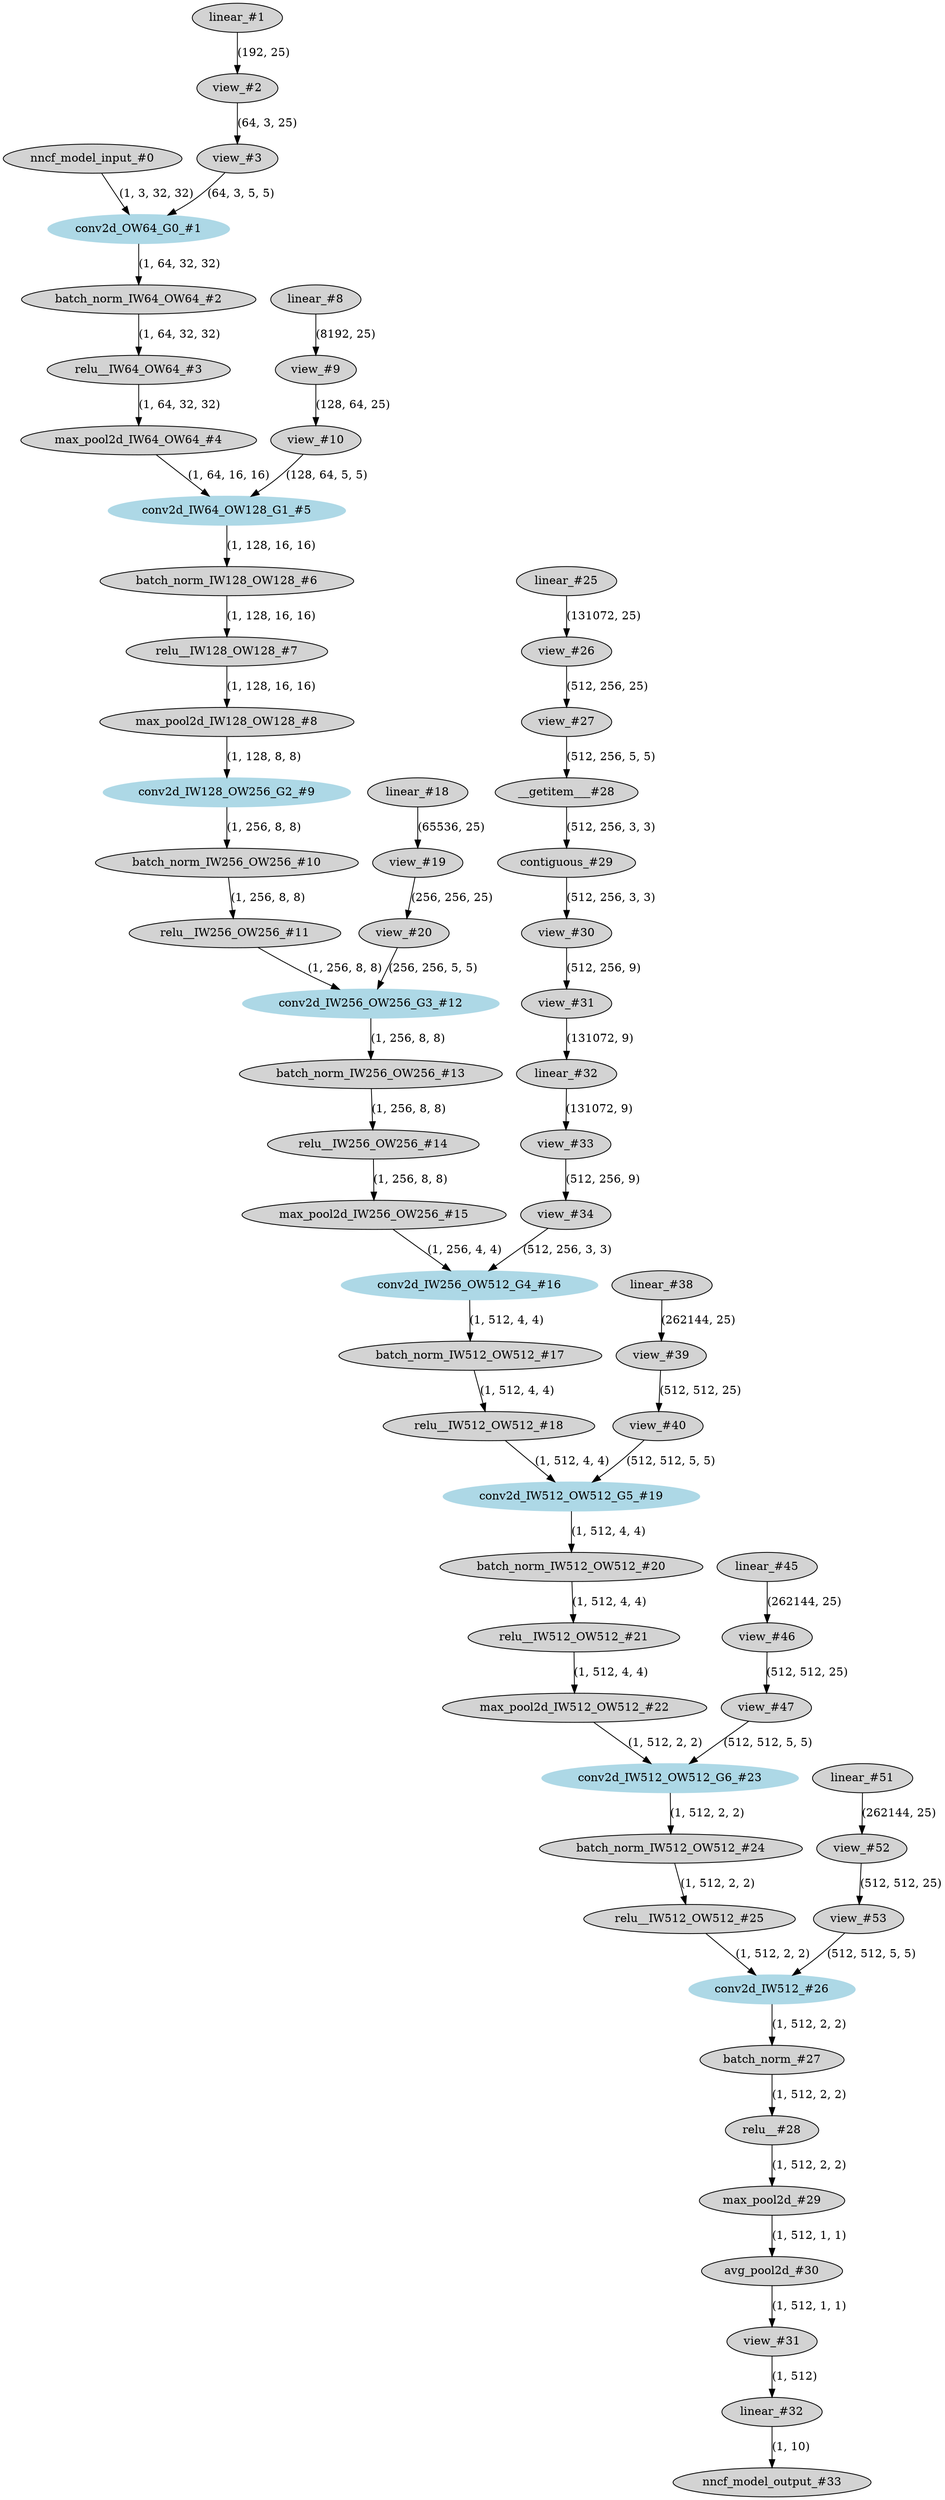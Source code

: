strict digraph  {
"0 /nncf_model_input_0" [id=0, label="nncf_model_input_#0", style=filled, type=nncf_model_input];
"1 VGG11_K7/Sequential[features]/NNCFConv2d[0]/ModuleDict[pre_ops]/UpdateWeight[3]/ElasticKernelConv2DOp[op]/linear_0" [id=1, label="linear_#1", style=filled, type=linear];
"2 VGG11_K7/Sequential[features]/NNCFConv2d[0]/ModuleDict[pre_ops]/UpdateWeight[3]/ElasticKernelConv2DOp[op]/view_0" [id=2, label="view_#2", style=filled, type=view];
"3 VGG11_K7/Sequential[features]/NNCFConv2d[0]/ModuleDict[pre_ops]/UpdateWeight[3]/ElasticKernelConv2DOp[op]/view_1" [id=3, label="view_#3", style=filled, type=view];
"4 VGG11_K7/Sequential[features]/NNCFConv2d[0]/conv2d_0" [color=lightblue, id=4, label="conv2d_OW64_G0_#1", style=filled, type=conv2d];
"5 VGG11_K7/Sequential[features]/NNCFBatchNorm[1]/batch_norm_0" [id=5, label="batch_norm_IW64_OW64_#2", style=filled, type=batch_norm];
"6 VGG11_K7/Sequential[features]/ReLU[2]/relu__0" [id=6, label="relu__IW64_OW64_#3", style=filled, type=relu_];
"7 VGG11_K7/Sequential[features]/MaxPool2d[3]/max_pool2d_0" [id=7, label="max_pool2d_IW64_OW64_#4", style=filled, type=max_pool2d];
"8 VGG11_K7/Sequential[features]/NNCFConv2d[4]/ModuleDict[pre_ops]/UpdateWeight[3]/ElasticKernelConv2DOp[op]/linear_0" [id=8, label="linear_#8", style=filled, type=linear];
"9 VGG11_K7/Sequential[features]/NNCFConv2d[4]/ModuleDict[pre_ops]/UpdateWeight[3]/ElasticKernelConv2DOp[op]/view_0" [id=9, label="view_#9", style=filled, type=view];
"10 VGG11_K7/Sequential[features]/NNCFConv2d[4]/ModuleDict[pre_ops]/UpdateWeight[3]/ElasticKernelConv2DOp[op]/view_1" [id=10, label="view_#10", style=filled, type=view];
"11 VGG11_K7/Sequential[features]/NNCFConv2d[4]/conv2d_0" [color=lightblue, id=11, label="conv2d_IW64_OW128_G1_#5", style=filled, type=conv2d];
"12 VGG11_K7/Sequential[features]/NNCFBatchNorm[5]/batch_norm_0" [id=12, label="batch_norm_IW128_OW128_#6", style=filled, type=batch_norm];
"13 VGG11_K7/Sequential[features]/ReLU[6]/relu__0" [id=13, label="relu__IW128_OW128_#7", style=filled, type=relu_];
"14 VGG11_K7/Sequential[features]/MaxPool2d[7]/max_pool2d_0" [id=14, label="max_pool2d_IW128_OW128_#8", style=filled, type=max_pool2d];
"15 VGG11_K7/Sequential[features]/NNCFConv2d[8]/conv2d_0" [color=lightblue, id=15, label="conv2d_IW128_OW256_G2_#9", style=filled, type=conv2d];
"16 VGG11_K7/Sequential[features]/NNCFBatchNorm[9]/batch_norm_0" [id=16, label="batch_norm_IW256_OW256_#10", style=filled, type=batch_norm];
"17 VGG11_K7/Sequential[features]/ReLU[10]/relu__0" [id=17, label="relu__IW256_OW256_#11", style=filled, type=relu_];
"18 VGG11_K7/Sequential[features]/NNCFConv2d[11]/ModuleDict[pre_ops]/UpdateWeight[3]/ElasticKernelConv2DOp[op]/linear_0" [id=18, label="linear_#18", style=filled, type=linear];
"19 VGG11_K7/Sequential[features]/NNCFConv2d[11]/ModuleDict[pre_ops]/UpdateWeight[3]/ElasticKernelConv2DOp[op]/view_0" [id=19, label="view_#19", style=filled, type=view];
"20 VGG11_K7/Sequential[features]/NNCFConv2d[11]/ModuleDict[pre_ops]/UpdateWeight[3]/ElasticKernelConv2DOp[op]/view_1" [id=20, label="view_#20", style=filled, type=view];
"21 VGG11_K7/Sequential[features]/NNCFConv2d[11]/conv2d_0" [color=lightblue, id=21, label="conv2d_IW256_OW256_G3_#12", style=filled, type=conv2d];
"22 VGG11_K7/Sequential[features]/NNCFBatchNorm[12]/batch_norm_0" [id=22, label="batch_norm_IW256_OW256_#13", style=filled, type=batch_norm];
"23 VGG11_K7/Sequential[features]/ReLU[13]/relu__0" [id=23, label="relu__IW256_OW256_#14", style=filled, type=relu_];
"24 VGG11_K7/Sequential[features]/MaxPool2d[14]/max_pool2d_0" [id=24, label="max_pool2d_IW256_OW256_#15", style=filled, type=max_pool2d];
"25 VGG11_K7/Sequential[features]/NNCFConv2d[15]/ModuleDict[pre_ops]/UpdateWeight[3]/ElasticKernelConv2DOp[op]/linear_0" [id=25, label="linear_#25", style=filled, type=linear];
"26 VGG11_K7/Sequential[features]/NNCFConv2d[15]/ModuleDict[pre_ops]/UpdateWeight[3]/ElasticKernelConv2DOp[op]/view_0" [id=26, label="view_#26", style=filled, type=view];
"27 VGG11_K7/Sequential[features]/NNCFConv2d[15]/ModuleDict[pre_ops]/UpdateWeight[3]/ElasticKernelConv2DOp[op]/view_1" [id=27, label="view_#27", style=filled, type=view];
"28 VGG11_K7/Sequential[features]/NNCFConv2d[15]/ModuleDict[pre_ops]/UpdateWeight[3]/ElasticKernelConv2DOp[op]/__getitem___0" [id=28, label="__getitem___#28", style=filled, type=__getitem__];
"29 VGG11_K7/Sequential[features]/NNCFConv2d[15]/ModuleDict[pre_ops]/UpdateWeight[3]/ElasticKernelConv2DOp[op]/contiguous_0" [id=29, label="contiguous_#29", style=filled, type=contiguous];
"30 VGG11_K7/Sequential[features]/NNCFConv2d[15]/ModuleDict[pre_ops]/UpdateWeight[3]/ElasticKernelConv2DOp[op]/view_2" [id=30, label="view_#30", style=filled, type=view];
"31 VGG11_K7/Sequential[features]/NNCFConv2d[15]/ModuleDict[pre_ops]/UpdateWeight[3]/ElasticKernelConv2DOp[op]/view_3" [id=31, label="view_#31", style=filled, type=view];
"32 VGG11_K7/Sequential[features]/NNCFConv2d[15]/ModuleDict[pre_ops]/UpdateWeight[3]/ElasticKernelConv2DOp[op]/linear_1" [id=32, label="linear_#32", style=filled, type=linear];
"33 VGG11_K7/Sequential[features]/NNCFConv2d[15]/ModuleDict[pre_ops]/UpdateWeight[3]/ElasticKernelConv2DOp[op]/view_4" [id=33, label="view_#33", style=filled, type=view];
"34 VGG11_K7/Sequential[features]/NNCFConv2d[15]/ModuleDict[pre_ops]/UpdateWeight[3]/ElasticKernelConv2DOp[op]/view_5" [id=34, label="view_#34", style=filled, type=view];
"35 VGG11_K7/Sequential[features]/NNCFConv2d[15]/conv2d_0" [color=lightblue, id=35, label="conv2d_IW256_OW512_G4_#16", style=filled, type=conv2d];
"36 VGG11_K7/Sequential[features]/NNCFBatchNorm[16]/batch_norm_0" [id=36, label="batch_norm_IW512_OW512_#17", style=filled, type=batch_norm];
"37 VGG11_K7/Sequential[features]/ReLU[17]/relu__0" [id=37, label="relu__IW512_OW512_#18", style=filled, type=relu_];
"38 VGG11_K7/Sequential[features]/NNCFConv2d[18]/ModuleDict[pre_ops]/UpdateWeight[3]/ElasticKernelConv2DOp[op]/linear_0" [id=38, label="linear_#38", style=filled, type=linear];
"39 VGG11_K7/Sequential[features]/NNCFConv2d[18]/ModuleDict[pre_ops]/UpdateWeight[3]/ElasticKernelConv2DOp[op]/view_0" [id=39, label="view_#39", style=filled, type=view];
"40 VGG11_K7/Sequential[features]/NNCFConv2d[18]/ModuleDict[pre_ops]/UpdateWeight[3]/ElasticKernelConv2DOp[op]/view_1" [id=40, label="view_#40", style=filled, type=view];
"41 VGG11_K7/Sequential[features]/NNCFConv2d[18]/conv2d_0" [color=lightblue, id=41, label="conv2d_IW512_OW512_G5_#19", style=filled, type=conv2d];
"42 VGG11_K7/Sequential[features]/NNCFBatchNorm[19]/batch_norm_0" [id=42, label="batch_norm_IW512_OW512_#20", style=filled, type=batch_norm];
"43 VGG11_K7/Sequential[features]/ReLU[20]/relu__0" [id=43, label="relu__IW512_OW512_#21", style=filled, type=relu_];
"44 VGG11_K7/Sequential[features]/MaxPool2d[21]/max_pool2d_0" [id=44, label="max_pool2d_IW512_OW512_#22", style=filled, type=max_pool2d];
"45 VGG11_K7/Sequential[features]/NNCFConv2d[22]/ModuleDict[pre_ops]/UpdateWeight[3]/ElasticKernelConv2DOp[op]/linear_0" [id=45, label="linear_#45", style=filled, type=linear];
"46 VGG11_K7/Sequential[features]/NNCFConv2d[22]/ModuleDict[pre_ops]/UpdateWeight[3]/ElasticKernelConv2DOp[op]/view_0" [id=46, label="view_#46", style=filled, type=view];
"47 VGG11_K7/Sequential[features]/NNCFConv2d[22]/ModuleDict[pre_ops]/UpdateWeight[3]/ElasticKernelConv2DOp[op]/view_1" [id=47, label="view_#47", style=filled, type=view];
"48 VGG11_K7/Sequential[features]/NNCFConv2d[22]/conv2d_0" [color=lightblue, id=48, label="conv2d_IW512_OW512_G6_#23", style=filled, type=conv2d];
"49 VGG11_K7/Sequential[features]/NNCFBatchNorm[23]/batch_norm_0" [id=49, label="batch_norm_IW512_OW512_#24", style=filled, type=batch_norm];
"50 VGG11_K7/Sequential[features]/ReLU[24]/relu__0" [id=50, label="relu__IW512_OW512_#25", style=filled, type=relu_];
"51 VGG11_K7/Sequential[features]/NNCFConv2d[25]/ModuleDict[pre_ops]/UpdateWeight[2]/ElasticKernelConv2DOp[op]/linear_0" [id=51, label="linear_#51", style=filled, type=linear];
"52 VGG11_K7/Sequential[features]/NNCFConv2d[25]/ModuleDict[pre_ops]/UpdateWeight[2]/ElasticKernelConv2DOp[op]/view_0" [id=52, label="view_#52", style=filled, type=view];
"53 VGG11_K7/Sequential[features]/NNCFConv2d[25]/ModuleDict[pre_ops]/UpdateWeight[2]/ElasticKernelConv2DOp[op]/view_1" [id=53, label="view_#53", style=filled, type=view];
"54 VGG11_K7/Sequential[features]/NNCFConv2d[25]/conv2d_0" [color=lightblue, id=54, label="conv2d_IW512_#26", style=filled, type=conv2d];
"55 VGG11_K7/Sequential[features]/NNCFBatchNorm[26]/batch_norm_0" [id=55, label="batch_norm_#27", style=filled, type=batch_norm];
"56 VGG11_K7/Sequential[features]/ReLU[27]/relu__0" [id=56, label="relu__#28", style=filled, type=relu_];
"57 VGG11_K7/Sequential[features]/MaxPool2d[28]/max_pool2d_0" [id=57, label="max_pool2d_#29", style=filled, type=max_pool2d];
"58 VGG11_K7/Sequential[features]/AvgPool2d[29]/avg_pool2d_0" [id=58, label="avg_pool2d_#30", style=filled, type=avg_pool2d];
"59 VGG11_K7/view_0" [id=59, label="view_#31", style=filled, type=view];
"60 VGG11_K7/NNCFLinear[classifier]/linear_0" [id=60, label="linear_#32", style=filled, type=linear];
"61 /nncf_model_output_0" [id=61, label="nncf_model_output_#33", style=filled, type=nncf_model_output];
"0 /nncf_model_input_0" -> "4 VGG11_K7/Sequential[features]/NNCFConv2d[0]/conv2d_0"  [label="(1, 3, 32, 32)", style=solid];
"1 VGG11_K7/Sequential[features]/NNCFConv2d[0]/ModuleDict[pre_ops]/UpdateWeight[3]/ElasticKernelConv2DOp[op]/linear_0" -> "2 VGG11_K7/Sequential[features]/NNCFConv2d[0]/ModuleDict[pre_ops]/UpdateWeight[3]/ElasticKernelConv2DOp[op]/view_0"  [label="(192, 25)", style=solid];
"2 VGG11_K7/Sequential[features]/NNCFConv2d[0]/ModuleDict[pre_ops]/UpdateWeight[3]/ElasticKernelConv2DOp[op]/view_0" -> "3 VGG11_K7/Sequential[features]/NNCFConv2d[0]/ModuleDict[pre_ops]/UpdateWeight[3]/ElasticKernelConv2DOp[op]/view_1"  [label="(64, 3, 25)", style=solid];
"3 VGG11_K7/Sequential[features]/NNCFConv2d[0]/ModuleDict[pre_ops]/UpdateWeight[3]/ElasticKernelConv2DOp[op]/view_1" -> "4 VGG11_K7/Sequential[features]/NNCFConv2d[0]/conv2d_0"  [label="(64, 3, 5, 5)", style=solid];
"4 VGG11_K7/Sequential[features]/NNCFConv2d[0]/conv2d_0" -> "5 VGG11_K7/Sequential[features]/NNCFBatchNorm[1]/batch_norm_0"  [label="(1, 64, 32, 32)", style=solid];
"5 VGG11_K7/Sequential[features]/NNCFBatchNorm[1]/batch_norm_0" -> "6 VGG11_K7/Sequential[features]/ReLU[2]/relu__0"  [label="(1, 64, 32, 32)", style=solid];
"6 VGG11_K7/Sequential[features]/ReLU[2]/relu__0" -> "7 VGG11_K7/Sequential[features]/MaxPool2d[3]/max_pool2d_0"  [label="(1, 64, 32, 32)", style=solid];
"8 VGG11_K7/Sequential[features]/NNCFConv2d[4]/ModuleDict[pre_ops]/UpdateWeight[3]/ElasticKernelConv2DOp[op]/linear_0" -> "9 VGG11_K7/Sequential[features]/NNCFConv2d[4]/ModuleDict[pre_ops]/UpdateWeight[3]/ElasticKernelConv2DOp[op]/view_0"  [label="(8192, 25)", style=solid];
"7 VGG11_K7/Sequential[features]/MaxPool2d[3]/max_pool2d_0" -> "11 VGG11_K7/Sequential[features]/NNCFConv2d[4]/conv2d_0"  [label="(1, 64, 16, 16)", style=solid];
"9 VGG11_K7/Sequential[features]/NNCFConv2d[4]/ModuleDict[pre_ops]/UpdateWeight[3]/ElasticKernelConv2DOp[op]/view_0" -> "10 VGG11_K7/Sequential[features]/NNCFConv2d[4]/ModuleDict[pre_ops]/UpdateWeight[3]/ElasticKernelConv2DOp[op]/view_1"  [label="(128, 64, 25)", style=solid];
"10 VGG11_K7/Sequential[features]/NNCFConv2d[4]/ModuleDict[pre_ops]/UpdateWeight[3]/ElasticKernelConv2DOp[op]/view_1" -> "11 VGG11_K7/Sequential[features]/NNCFConv2d[4]/conv2d_0"  [label="(128, 64, 5, 5)", style=solid];
"11 VGG11_K7/Sequential[features]/NNCFConv2d[4]/conv2d_0" -> "12 VGG11_K7/Sequential[features]/NNCFBatchNorm[5]/batch_norm_0"  [label="(1, 128, 16, 16)", style=solid];
"12 VGG11_K7/Sequential[features]/NNCFBatchNorm[5]/batch_norm_0" -> "13 VGG11_K7/Sequential[features]/ReLU[6]/relu__0"  [label="(1, 128, 16, 16)", style=solid];
"13 VGG11_K7/Sequential[features]/ReLU[6]/relu__0" -> "14 VGG11_K7/Sequential[features]/MaxPool2d[7]/max_pool2d_0"  [label="(1, 128, 16, 16)", style=solid];
"14 VGG11_K7/Sequential[features]/MaxPool2d[7]/max_pool2d_0" -> "15 VGG11_K7/Sequential[features]/NNCFConv2d[8]/conv2d_0"  [label="(1, 128, 8, 8)", style=solid];
"15 VGG11_K7/Sequential[features]/NNCFConv2d[8]/conv2d_0" -> "16 VGG11_K7/Sequential[features]/NNCFBatchNorm[9]/batch_norm_0"  [label="(1, 256, 8, 8)", style=solid];
"16 VGG11_K7/Sequential[features]/NNCFBatchNorm[9]/batch_norm_0" -> "17 VGG11_K7/Sequential[features]/ReLU[10]/relu__0"  [label="(1, 256, 8, 8)", style=solid];
"17 VGG11_K7/Sequential[features]/ReLU[10]/relu__0" -> "21 VGG11_K7/Sequential[features]/NNCFConv2d[11]/conv2d_0"  [label="(1, 256, 8, 8)", style=solid];
"18 VGG11_K7/Sequential[features]/NNCFConv2d[11]/ModuleDict[pre_ops]/UpdateWeight[3]/ElasticKernelConv2DOp[op]/linear_0" -> "19 VGG11_K7/Sequential[features]/NNCFConv2d[11]/ModuleDict[pre_ops]/UpdateWeight[3]/ElasticKernelConv2DOp[op]/view_0"  [label="(65536, 25)", style=solid];
"19 VGG11_K7/Sequential[features]/NNCFConv2d[11]/ModuleDict[pre_ops]/UpdateWeight[3]/ElasticKernelConv2DOp[op]/view_0" -> "20 VGG11_K7/Sequential[features]/NNCFConv2d[11]/ModuleDict[pre_ops]/UpdateWeight[3]/ElasticKernelConv2DOp[op]/view_1"  [label="(256, 256, 25)", style=solid];
"20 VGG11_K7/Sequential[features]/NNCFConv2d[11]/ModuleDict[pre_ops]/UpdateWeight[3]/ElasticKernelConv2DOp[op]/view_1" -> "21 VGG11_K7/Sequential[features]/NNCFConv2d[11]/conv2d_0"  [label="(256, 256, 5, 5)", style=solid];
"21 VGG11_K7/Sequential[features]/NNCFConv2d[11]/conv2d_0" -> "22 VGG11_K7/Sequential[features]/NNCFBatchNorm[12]/batch_norm_0"  [label="(1, 256, 8, 8)", style=solid];
"22 VGG11_K7/Sequential[features]/NNCFBatchNorm[12]/batch_norm_0" -> "23 VGG11_K7/Sequential[features]/ReLU[13]/relu__0"  [label="(1, 256, 8, 8)", style=solid];
"23 VGG11_K7/Sequential[features]/ReLU[13]/relu__0" -> "24 VGG11_K7/Sequential[features]/MaxPool2d[14]/max_pool2d_0"  [label="(1, 256, 8, 8)", style=solid];
"24 VGG11_K7/Sequential[features]/MaxPool2d[14]/max_pool2d_0" -> "35 VGG11_K7/Sequential[features]/NNCFConv2d[15]/conv2d_0"  [label="(1, 256, 4, 4)", style=solid];
"25 VGG11_K7/Sequential[features]/NNCFConv2d[15]/ModuleDict[pre_ops]/UpdateWeight[3]/ElasticKernelConv2DOp[op]/linear_0" -> "26 VGG11_K7/Sequential[features]/NNCFConv2d[15]/ModuleDict[pre_ops]/UpdateWeight[3]/ElasticKernelConv2DOp[op]/view_0"  [label="(131072, 25)", style=solid];
"26 VGG11_K7/Sequential[features]/NNCFConv2d[15]/ModuleDict[pre_ops]/UpdateWeight[3]/ElasticKernelConv2DOp[op]/view_0" -> "27 VGG11_K7/Sequential[features]/NNCFConv2d[15]/ModuleDict[pre_ops]/UpdateWeight[3]/ElasticKernelConv2DOp[op]/view_1"  [label="(512, 256, 25)", style=solid];
"27 VGG11_K7/Sequential[features]/NNCFConv2d[15]/ModuleDict[pre_ops]/UpdateWeight[3]/ElasticKernelConv2DOp[op]/view_1" -> "28 VGG11_K7/Sequential[features]/NNCFConv2d[15]/ModuleDict[pre_ops]/UpdateWeight[3]/ElasticKernelConv2DOp[op]/__getitem___0"  [label="(512, 256, 5, 5)", style=solid];
"28 VGG11_K7/Sequential[features]/NNCFConv2d[15]/ModuleDict[pre_ops]/UpdateWeight[3]/ElasticKernelConv2DOp[op]/__getitem___0" -> "29 VGG11_K7/Sequential[features]/NNCFConv2d[15]/ModuleDict[pre_ops]/UpdateWeight[3]/ElasticKernelConv2DOp[op]/contiguous_0"  [label="(512, 256, 3, 3)", style=solid];
"29 VGG11_K7/Sequential[features]/NNCFConv2d[15]/ModuleDict[pre_ops]/UpdateWeight[3]/ElasticKernelConv2DOp[op]/contiguous_0" -> "30 VGG11_K7/Sequential[features]/NNCFConv2d[15]/ModuleDict[pre_ops]/UpdateWeight[3]/ElasticKernelConv2DOp[op]/view_2"  [label="(512, 256, 3, 3)", style=solid];
"30 VGG11_K7/Sequential[features]/NNCFConv2d[15]/ModuleDict[pre_ops]/UpdateWeight[3]/ElasticKernelConv2DOp[op]/view_2" -> "31 VGG11_K7/Sequential[features]/NNCFConv2d[15]/ModuleDict[pre_ops]/UpdateWeight[3]/ElasticKernelConv2DOp[op]/view_3"  [label="(512, 256, 9)", style=solid];
"31 VGG11_K7/Sequential[features]/NNCFConv2d[15]/ModuleDict[pre_ops]/UpdateWeight[3]/ElasticKernelConv2DOp[op]/view_3" -> "32 VGG11_K7/Sequential[features]/NNCFConv2d[15]/ModuleDict[pre_ops]/UpdateWeight[3]/ElasticKernelConv2DOp[op]/linear_1"  [label="(131072, 9)", style=solid];
"32 VGG11_K7/Sequential[features]/NNCFConv2d[15]/ModuleDict[pre_ops]/UpdateWeight[3]/ElasticKernelConv2DOp[op]/linear_1" -> "33 VGG11_K7/Sequential[features]/NNCFConv2d[15]/ModuleDict[pre_ops]/UpdateWeight[3]/ElasticKernelConv2DOp[op]/view_4"  [label="(131072, 9)", style=solid];
"33 VGG11_K7/Sequential[features]/NNCFConv2d[15]/ModuleDict[pre_ops]/UpdateWeight[3]/ElasticKernelConv2DOp[op]/view_4" -> "34 VGG11_K7/Sequential[features]/NNCFConv2d[15]/ModuleDict[pre_ops]/UpdateWeight[3]/ElasticKernelConv2DOp[op]/view_5"  [label="(512, 256, 9)", style=solid];
"34 VGG11_K7/Sequential[features]/NNCFConv2d[15]/ModuleDict[pre_ops]/UpdateWeight[3]/ElasticKernelConv2DOp[op]/view_5" -> "35 VGG11_K7/Sequential[features]/NNCFConv2d[15]/conv2d_0"  [label="(512, 256, 3, 3)", style=solid];
"35 VGG11_K7/Sequential[features]/NNCFConv2d[15]/conv2d_0" -> "36 VGG11_K7/Sequential[features]/NNCFBatchNorm[16]/batch_norm_0"  [label="(1, 512, 4, 4)", style=solid];
"36 VGG11_K7/Sequential[features]/NNCFBatchNorm[16]/batch_norm_0" -> "37 VGG11_K7/Sequential[features]/ReLU[17]/relu__0"  [label="(1, 512, 4, 4)", style=solid];
"37 VGG11_K7/Sequential[features]/ReLU[17]/relu__0" -> "41 VGG11_K7/Sequential[features]/NNCFConv2d[18]/conv2d_0"  [label="(1, 512, 4, 4)", style=solid];
"38 VGG11_K7/Sequential[features]/NNCFConv2d[18]/ModuleDict[pre_ops]/UpdateWeight[3]/ElasticKernelConv2DOp[op]/linear_0" -> "39 VGG11_K7/Sequential[features]/NNCFConv2d[18]/ModuleDict[pre_ops]/UpdateWeight[3]/ElasticKernelConv2DOp[op]/view_0"  [label="(262144, 25)", style=solid];
"39 VGG11_K7/Sequential[features]/NNCFConv2d[18]/ModuleDict[pre_ops]/UpdateWeight[3]/ElasticKernelConv2DOp[op]/view_0" -> "40 VGG11_K7/Sequential[features]/NNCFConv2d[18]/ModuleDict[pre_ops]/UpdateWeight[3]/ElasticKernelConv2DOp[op]/view_1"  [label="(512, 512, 25)", style=solid];
"40 VGG11_K7/Sequential[features]/NNCFConv2d[18]/ModuleDict[pre_ops]/UpdateWeight[3]/ElasticKernelConv2DOp[op]/view_1" -> "41 VGG11_K7/Sequential[features]/NNCFConv2d[18]/conv2d_0"  [label="(512, 512, 5, 5)", style=solid];
"41 VGG11_K7/Sequential[features]/NNCFConv2d[18]/conv2d_0" -> "42 VGG11_K7/Sequential[features]/NNCFBatchNorm[19]/batch_norm_0"  [label="(1, 512, 4, 4)", style=solid];
"42 VGG11_K7/Sequential[features]/NNCFBatchNorm[19]/batch_norm_0" -> "43 VGG11_K7/Sequential[features]/ReLU[20]/relu__0"  [label="(1, 512, 4, 4)", style=solid];
"43 VGG11_K7/Sequential[features]/ReLU[20]/relu__0" -> "44 VGG11_K7/Sequential[features]/MaxPool2d[21]/max_pool2d_0"  [label="(1, 512, 4, 4)", style=solid];
"44 VGG11_K7/Sequential[features]/MaxPool2d[21]/max_pool2d_0" -> "48 VGG11_K7/Sequential[features]/NNCFConv2d[22]/conv2d_0"  [label="(1, 512, 2, 2)", style=solid];
"45 VGG11_K7/Sequential[features]/NNCFConv2d[22]/ModuleDict[pre_ops]/UpdateWeight[3]/ElasticKernelConv2DOp[op]/linear_0" -> "46 VGG11_K7/Sequential[features]/NNCFConv2d[22]/ModuleDict[pre_ops]/UpdateWeight[3]/ElasticKernelConv2DOp[op]/view_0"  [label="(262144, 25)", style=solid];
"46 VGG11_K7/Sequential[features]/NNCFConv2d[22]/ModuleDict[pre_ops]/UpdateWeight[3]/ElasticKernelConv2DOp[op]/view_0" -> "47 VGG11_K7/Sequential[features]/NNCFConv2d[22]/ModuleDict[pre_ops]/UpdateWeight[3]/ElasticKernelConv2DOp[op]/view_1"  [label="(512, 512, 25)", style=solid];
"47 VGG11_K7/Sequential[features]/NNCFConv2d[22]/ModuleDict[pre_ops]/UpdateWeight[3]/ElasticKernelConv2DOp[op]/view_1" -> "48 VGG11_K7/Sequential[features]/NNCFConv2d[22]/conv2d_0"  [label="(512, 512, 5, 5)", style=solid];
"48 VGG11_K7/Sequential[features]/NNCFConv2d[22]/conv2d_0" -> "49 VGG11_K7/Sequential[features]/NNCFBatchNorm[23]/batch_norm_0"  [label="(1, 512, 2, 2)", style=solid];
"49 VGG11_K7/Sequential[features]/NNCFBatchNorm[23]/batch_norm_0" -> "50 VGG11_K7/Sequential[features]/ReLU[24]/relu__0"  [label="(1, 512, 2, 2)", style=solid];
"50 VGG11_K7/Sequential[features]/ReLU[24]/relu__0" -> "54 VGG11_K7/Sequential[features]/NNCFConv2d[25]/conv2d_0"  [label="(1, 512, 2, 2)", style=solid];
"51 VGG11_K7/Sequential[features]/NNCFConv2d[25]/ModuleDict[pre_ops]/UpdateWeight[2]/ElasticKernelConv2DOp[op]/linear_0" -> "52 VGG11_K7/Sequential[features]/NNCFConv2d[25]/ModuleDict[pre_ops]/UpdateWeight[2]/ElasticKernelConv2DOp[op]/view_0"  [label="(262144, 25)", style=solid];
"52 VGG11_K7/Sequential[features]/NNCFConv2d[25]/ModuleDict[pre_ops]/UpdateWeight[2]/ElasticKernelConv2DOp[op]/view_0" -> "53 VGG11_K7/Sequential[features]/NNCFConv2d[25]/ModuleDict[pre_ops]/UpdateWeight[2]/ElasticKernelConv2DOp[op]/view_1"  [label="(512, 512, 25)", style=solid];
"53 VGG11_K7/Sequential[features]/NNCFConv2d[25]/ModuleDict[pre_ops]/UpdateWeight[2]/ElasticKernelConv2DOp[op]/view_1" -> "54 VGG11_K7/Sequential[features]/NNCFConv2d[25]/conv2d_0"  [label="(512, 512, 5, 5)", style=solid];
"54 VGG11_K7/Sequential[features]/NNCFConv2d[25]/conv2d_0" -> "55 VGG11_K7/Sequential[features]/NNCFBatchNorm[26]/batch_norm_0"  [label="(1, 512, 2, 2)", style=solid];
"55 VGG11_K7/Sequential[features]/NNCFBatchNorm[26]/batch_norm_0" -> "56 VGG11_K7/Sequential[features]/ReLU[27]/relu__0"  [label="(1, 512, 2, 2)", style=solid];
"56 VGG11_K7/Sequential[features]/ReLU[27]/relu__0" -> "57 VGG11_K7/Sequential[features]/MaxPool2d[28]/max_pool2d_0"  [label="(1, 512, 2, 2)", style=solid];
"57 VGG11_K7/Sequential[features]/MaxPool2d[28]/max_pool2d_0" -> "58 VGG11_K7/Sequential[features]/AvgPool2d[29]/avg_pool2d_0"  [label="(1, 512, 1, 1)", style=solid];
"58 VGG11_K7/Sequential[features]/AvgPool2d[29]/avg_pool2d_0" -> "59 VGG11_K7/view_0"  [label="(1, 512, 1, 1)", style=solid];
"59 VGG11_K7/view_0" -> "60 VGG11_K7/NNCFLinear[classifier]/linear_0"  [label="(1, 512)", style=solid];
"60 VGG11_K7/NNCFLinear[classifier]/linear_0" -> "61 /nncf_model_output_0"  [label="(1, 10)", style=solid];
}
